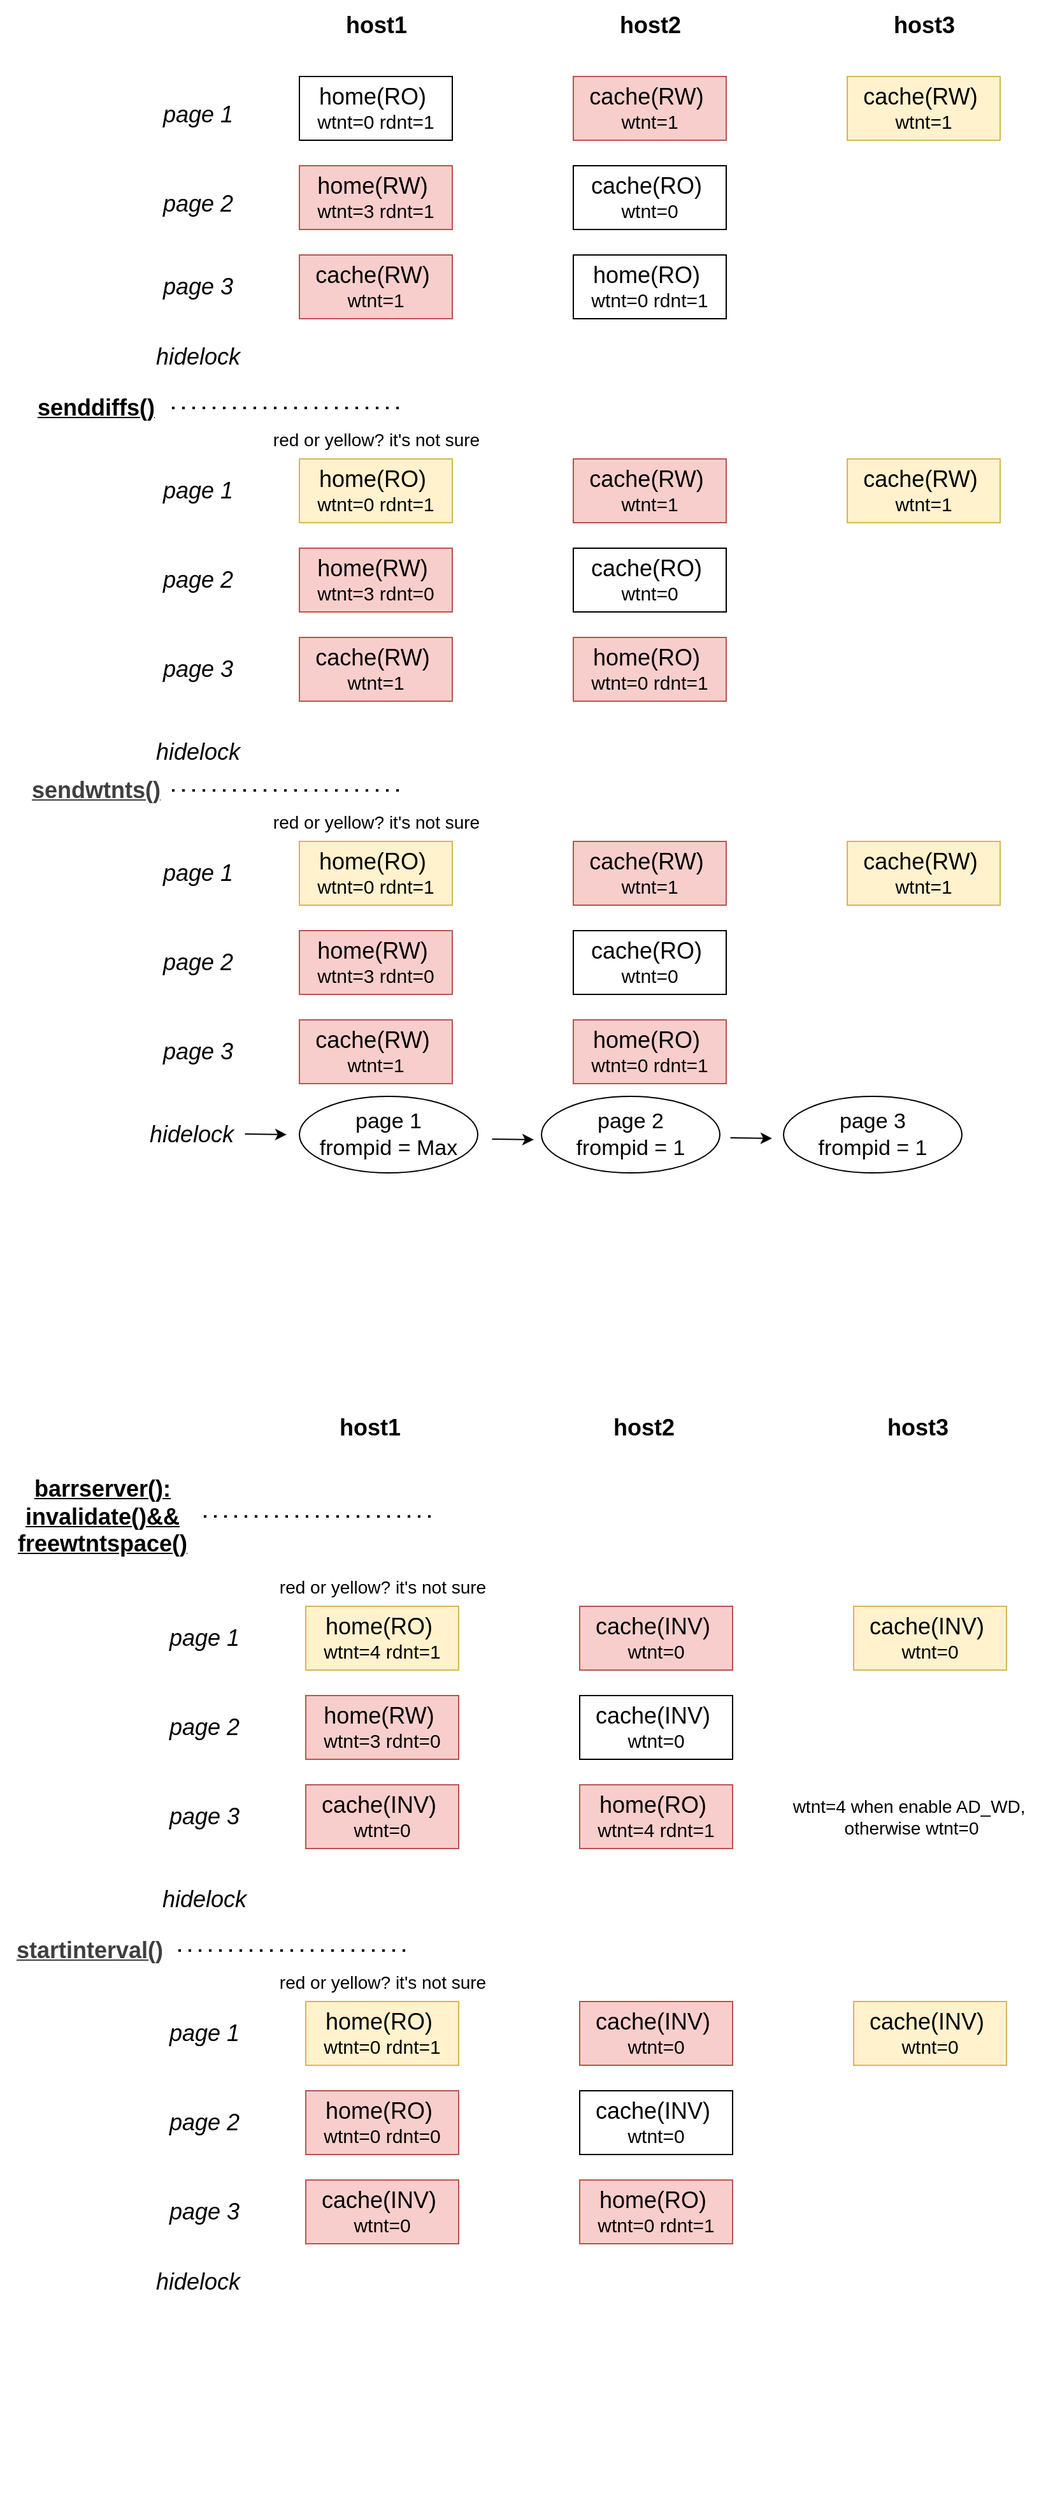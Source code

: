 <mxfile version="26.2.9">
  <diagram id="SXpoONtn-O-yAB3juRxI" name="第 1 页">
    <mxGraphModel dx="1332" dy="3133" grid="1" gridSize="10" guides="1" tooltips="1" connect="1" arrows="1" fold="1" page="1" pageScale="1" pageWidth="850" pageHeight="1100" math="0" shadow="0">
      <root>
        <mxCell id="0" />
        <mxCell id="1" parent="0" />
        <mxCell id="16" value="&lt;font style=&quot;font-size: 18px;&quot;&gt;&lt;b&gt;&lt;u&gt;senddiffs()&lt;/u&gt;&lt;/b&gt;&lt;/font&gt;" style="text;html=1;align=center;verticalAlign=middle;resizable=0;points=[];autosize=1;strokeColor=none;fillColor=none;" parent="1" vertex="1">
          <mxGeometry x="30" y="380" width="120" height="40" as="geometry" />
        </mxCell>
        <mxCell id="33" value="" style="group" parent="1" vertex="1" connectable="0">
          <mxGeometry x="120" y="80" width="680" height="390" as="geometry" />
        </mxCell>
        <mxCell id="15" value="" style="group" parent="33" vertex="1" connectable="0">
          <mxGeometry x="10" width="670" height="320" as="geometry" />
        </mxCell>
        <mxCell id="4" value="&lt;font style=&quot;font-size: 18px;&quot;&gt;&lt;b&gt;host1&lt;/b&gt;&lt;/font&gt;" style="text;html=1;align=center;verticalAlign=middle;resizable=0;points=[];autosize=1;strokeColor=none;fillColor=none;" parent="15" vertex="1">
          <mxGeometry x="145" width="70" height="40" as="geometry" />
        </mxCell>
        <mxCell id="7" value="&lt;font style=&quot;font-size: 18px;&quot;&gt;&lt;b&gt;host2&lt;/b&gt;&lt;/font&gt;&lt;span style=&quot;font-family: monospace; font-size: 0px; text-align: start;&quot;&gt;%3CmxGraphModel%3E%3Croot%3E%3CmxCell%20id%3D%220%22%2F%3E%3CmxCell%20id%3D%221%22%20parent%3D%220%22%2F%3E%3CmxCell%20id%3D%222%22%20value%3D%22%26lt%3Bfont%20style%3D%26quot%3Bfont-size%3A%2018px%3B%26quot%3B%26gt%3B%26lt%3Bb%26gt%3Bhost1%26lt%3B%2Fb%26gt%3B%26lt%3B%2Ffont%26gt%3B%22%20style%3D%22text%3Bhtml%3D1%3Balign%3Dcenter%3BverticalAlign%3Dmiddle%3Bresizable%3D0%3Bpoints%3D%5B%5D%3Bautosize%3D1%3BstrokeColor%3Dnone%3BfillColor%3Dnone%3B%22%20vertex%3D%221%22%20parent%3D%221%22%3E%3CmxGeometry%20x%3D%22175%22%20y%3D%2290%22%20width%3D%2270%22%20height%3D%2240%22%20as%3D%22geometry%22%2F%3E%3C%2FmxCell%3E%3C%2Froot%3E%3C%2FmxGraphModel%3E&lt;/span&gt;" style="text;html=1;align=center;verticalAlign=middle;resizable=0;points=[];autosize=1;strokeColor=none;fillColor=none;" parent="15" vertex="1">
          <mxGeometry x="360" width="70" height="40" as="geometry" />
        </mxCell>
        <mxCell id="8" value="&lt;font style=&quot;font-size: 18px;&quot;&gt;&lt;b&gt;host3&lt;/b&gt;&lt;/font&gt;" style="text;html=1;align=center;verticalAlign=middle;resizable=0;points=[];autosize=1;strokeColor=none;fillColor=none;" parent="15" vertex="1">
          <mxGeometry x="575" width="70" height="40" as="geometry" />
        </mxCell>
        <mxCell id="32" value="" style="group" parent="15" vertex="1" connectable="0">
          <mxGeometry y="60" width="670" height="260" as="geometry" />
        </mxCell>
        <mxCell id="2" value="&lt;font style=&quot;font-size: 18px;&quot;&gt;home(RO)&amp;nbsp;&lt;/font&gt;&lt;div&gt;&lt;font style=&quot;font-size: 15px;&quot;&gt;wtnt=0 rdnt=1&lt;/font&gt;&lt;/div&gt;" style="rounded=0;whiteSpace=wrap;html=1;" parent="32" vertex="1">
          <mxGeometry x="120" width="120" height="50" as="geometry" />
        </mxCell>
        <mxCell id="3" value="&lt;font style=&quot;font-size: 18px;&quot;&gt;&lt;i&gt;page 1&lt;/i&gt;&lt;/font&gt;" style="text;html=1;align=center;verticalAlign=middle;resizable=0;points=[];autosize=1;strokeColor=none;fillColor=none;" parent="32" vertex="1">
          <mxGeometry y="10" width="80" height="40" as="geometry" />
        </mxCell>
        <mxCell id="5" value="&lt;font style=&quot;font-size: 18px;&quot;&gt;cache(RW)&amp;nbsp;&lt;/font&gt;&lt;div&gt;&lt;font style=&quot;font-size: 15px;&quot;&gt;wtnt=1&lt;/font&gt;&lt;/div&gt;" style="rounded=0;whiteSpace=wrap;html=1;fillColor=#f8cecc;strokeColor=#b85450;" parent="32" vertex="1">
          <mxGeometry x="335" width="120" height="50" as="geometry" />
        </mxCell>
        <mxCell id="6" value="&lt;font style=&quot;font-size: 18px;&quot;&gt;cache(RW)&amp;nbsp;&lt;/font&gt;&lt;div&gt;&lt;font style=&quot;font-size: 15px;&quot;&gt;wtnt=1&lt;/font&gt;&lt;/div&gt;" style="rounded=0;whiteSpace=wrap;html=1;fillColor=#fff2cc;strokeColor=#d6b656;" parent="32" vertex="1">
          <mxGeometry x="550" width="120" height="50" as="geometry" />
        </mxCell>
        <mxCell id="9" value="&lt;font style=&quot;font-size: 18px;&quot;&gt;home(RW)&amp;nbsp;&lt;/font&gt;&lt;div&gt;&lt;font style=&quot;font-size: 15px;&quot;&gt;wtnt=3 rdnt=1&lt;/font&gt;&lt;/div&gt;" style="rounded=0;whiteSpace=wrap;html=1;fillColor=#f8cecc;strokeColor=#b85450;" parent="32" vertex="1">
          <mxGeometry x="120" y="70" width="120" height="50" as="geometry" />
        </mxCell>
        <mxCell id="10" value="&lt;font style=&quot;font-size: 18px;&quot;&gt;&lt;i&gt;page 2&lt;/i&gt;&lt;/font&gt;" style="text;html=1;align=center;verticalAlign=middle;resizable=0;points=[];autosize=1;strokeColor=none;fillColor=none;" parent="32" vertex="1">
          <mxGeometry y="80" width="80" height="40" as="geometry" />
        </mxCell>
        <mxCell id="11" value="&lt;font style=&quot;font-size: 18px;&quot;&gt;cache(RO)&amp;nbsp;&lt;/font&gt;&lt;div&gt;&lt;font style=&quot;font-size: 15px;&quot;&gt;wtnt=0&lt;/font&gt;&lt;/div&gt;" style="rounded=0;whiteSpace=wrap;html=1;" parent="32" vertex="1">
          <mxGeometry x="335" y="70" width="120" height="50" as="geometry" />
        </mxCell>
        <mxCell id="12" value="&lt;font style=&quot;font-size: 18px;&quot;&gt;home(RO)&amp;nbsp;&lt;/font&gt;&lt;div&gt;&lt;font style=&quot;font-size: 15px;&quot;&gt;wtnt=0 rdnt=1&lt;/font&gt;&lt;/div&gt;" style="rounded=0;whiteSpace=wrap;html=1;" parent="32" vertex="1">
          <mxGeometry x="335" y="140" width="120" height="50" as="geometry" />
        </mxCell>
        <mxCell id="13" value="&lt;font style=&quot;font-size: 18px;&quot;&gt;&lt;i&gt;page 3&lt;/i&gt;&lt;/font&gt;" style="text;html=1;align=center;verticalAlign=middle;resizable=0;points=[];autosize=1;strokeColor=none;fillColor=none;" parent="32" vertex="1">
          <mxGeometry y="145" width="80" height="40" as="geometry" />
        </mxCell>
        <mxCell id="14" value="&lt;font style=&quot;font-size: 18px;&quot;&gt;cache(RW)&amp;nbsp;&lt;/font&gt;&lt;div&gt;&lt;font style=&quot;font-size: 15px;&quot;&gt;wtnt=1&lt;/font&gt;&lt;/div&gt;" style="rounded=0;whiteSpace=wrap;html=1;fillColor=#f8cecc;strokeColor=#b85450;" parent="32" vertex="1">
          <mxGeometry x="120" y="140" width="120" height="50" as="geometry" />
        </mxCell>
        <mxCell id="31" value="&lt;font style=&quot;font-size: 18px;&quot;&gt;&lt;i&gt;hidelock&lt;/i&gt;&lt;/font&gt;" style="text;html=1;align=center;verticalAlign=middle;resizable=0;points=[];autosize=1;strokeColor=none;fillColor=none;" parent="32" vertex="1">
          <mxGeometry x="-5" y="200" width="90" height="40" as="geometry" />
        </mxCell>
        <mxCell id="pj5GS2XVRTdCzJJkZEOm-188" value="" style="endArrow=none;dashed=1;html=1;dashPattern=1 3;strokeWidth=2;rounded=0;" parent="33" edge="1">
          <mxGeometry width="50" height="50" relative="1" as="geometry">
            <mxPoint x="30" y="320" as="sourcePoint" />
            <mxPoint x="210" y="320" as="targetPoint" />
          </mxGeometry>
        </mxCell>
        <mxCell id="34" value="" style="group;" parent="1" vertex="1" connectable="0">
          <mxGeometry x="120" y="380" width="680" height="390" as="geometry" />
        </mxCell>
        <mxCell id="35" value="" style="group" parent="34" vertex="1" connectable="0">
          <mxGeometry x="10" width="670" height="320" as="geometry" />
        </mxCell>
        <mxCell id="39" value="" style="group" parent="35" vertex="1" connectable="0">
          <mxGeometry y="60" width="670" height="260" as="geometry" />
        </mxCell>
        <mxCell id="40" value="&lt;font style=&quot;font-size: 18px;&quot;&gt;home(RO)&amp;nbsp;&lt;/font&gt;&lt;div&gt;&lt;font style=&quot;font-size: 15px;&quot;&gt;wtnt=0 rdnt=1&lt;/font&gt;&lt;/div&gt;" style="rounded=0;whiteSpace=wrap;html=1;fillColor=#fff2cc;strokeColor=#d6b656;" parent="39" vertex="1">
          <mxGeometry x="120" width="120" height="50" as="geometry" />
        </mxCell>
        <mxCell id="41" value="&lt;font style=&quot;font-size: 18px;&quot;&gt;&lt;i&gt;page 1&lt;/i&gt;&lt;/font&gt;" style="text;html=1;align=center;verticalAlign=middle;resizable=0;points=[];autosize=1;strokeColor=none;fillColor=none;" parent="39" vertex="1">
          <mxGeometry y="5" width="80" height="40" as="geometry" />
        </mxCell>
        <mxCell id="42" value="&lt;font style=&quot;font-size: 18px;&quot;&gt;cache(RW)&amp;nbsp;&lt;/font&gt;&lt;div&gt;&lt;font style=&quot;font-size: 15px;&quot;&gt;wtnt=1&lt;/font&gt;&lt;/div&gt;" style="rounded=0;whiteSpace=wrap;html=1;fillColor=#f8cecc;strokeColor=#b85450;" parent="39" vertex="1">
          <mxGeometry x="335" width="120" height="50" as="geometry" />
        </mxCell>
        <mxCell id="43" value="&lt;font style=&quot;font-size: 18px;&quot;&gt;cache(RW)&amp;nbsp;&lt;/font&gt;&lt;div&gt;&lt;font style=&quot;font-size: 15px;&quot;&gt;wtnt=1&lt;/font&gt;&lt;/div&gt;" style="rounded=0;whiteSpace=wrap;html=1;fillColor=#fff2cc;strokeColor=#d6b656;" parent="39" vertex="1">
          <mxGeometry x="550" width="120" height="50" as="geometry" />
        </mxCell>
        <mxCell id="44" value="&lt;font style=&quot;font-size: 18px;&quot;&gt;home(RW)&amp;nbsp;&lt;/font&gt;&lt;div&gt;&lt;font style=&quot;font-size: 15px;&quot;&gt;wtnt=3 rdnt=0&lt;/font&gt;&lt;/div&gt;" style="rounded=0;whiteSpace=wrap;html=1;fillColor=#f8cecc;strokeColor=#b85450;" parent="39" vertex="1">
          <mxGeometry x="120" y="70" width="120" height="50" as="geometry" />
        </mxCell>
        <mxCell id="45" value="&lt;font style=&quot;font-size: 18px;&quot;&gt;&lt;i&gt;page 2&lt;/i&gt;&lt;/font&gt;" style="text;html=1;align=center;verticalAlign=middle;resizable=0;points=[];autosize=1;strokeColor=none;fillColor=none;" parent="39" vertex="1">
          <mxGeometry y="75" width="80" height="40" as="geometry" />
        </mxCell>
        <mxCell id="46" value="&lt;font style=&quot;font-size: 18px;&quot;&gt;cache(RO)&amp;nbsp;&lt;/font&gt;&lt;div&gt;&lt;font style=&quot;font-size: 15px;&quot;&gt;wtnt=0&lt;/font&gt;&lt;/div&gt;" style="rounded=0;whiteSpace=wrap;html=1;" parent="39" vertex="1">
          <mxGeometry x="335" y="70" width="120" height="50" as="geometry" />
        </mxCell>
        <mxCell id="47" value="&lt;font style=&quot;font-size: 18px;&quot;&gt;home(RO)&amp;nbsp;&lt;/font&gt;&lt;div&gt;&lt;font style=&quot;font-size: 15px;&quot;&gt;wtnt=0 rdnt=1&lt;/font&gt;&lt;/div&gt;" style="rounded=0;whiteSpace=wrap;html=1;fillColor=#f8cecc;strokeColor=#b85450;" parent="39" vertex="1">
          <mxGeometry x="335" y="140" width="120" height="50" as="geometry" />
        </mxCell>
        <mxCell id="48" value="&lt;font style=&quot;font-size: 18px;&quot;&gt;&lt;i&gt;page 3&lt;/i&gt;&lt;/font&gt;" style="text;html=1;align=center;verticalAlign=middle;resizable=0;points=[];autosize=1;strokeColor=none;fillColor=none;" parent="39" vertex="1">
          <mxGeometry y="145" width="80" height="40" as="geometry" />
        </mxCell>
        <mxCell id="49" value="&lt;font style=&quot;font-size: 18px;&quot;&gt;cache(RW)&amp;nbsp;&lt;/font&gt;&lt;div&gt;&lt;font style=&quot;font-size: 15px;&quot;&gt;wtnt=1&lt;/font&gt;&lt;/div&gt;" style="rounded=0;whiteSpace=wrap;html=1;fillColor=#f8cecc;strokeColor=#b85450;" parent="39" vertex="1">
          <mxGeometry x="120" y="140" width="120" height="50" as="geometry" />
        </mxCell>
        <mxCell id="50" value="&lt;font style=&quot;font-size: 18px;&quot;&gt;&lt;i&gt;hidelock&lt;/i&gt;&lt;/font&gt;" style="text;html=1;align=center;verticalAlign=middle;resizable=0;points=[];autosize=1;strokeColor=none;fillColor=none;" parent="39" vertex="1">
          <mxGeometry x="-5" y="210" width="90" height="40" as="geometry" />
        </mxCell>
        <mxCell id="51" value="&lt;font style=&quot;font-size: 14px;&quot;&gt;red or yellow? it&#39;s not sure&lt;/font&gt;" style="text;html=1;align=center;verticalAlign=middle;resizable=0;points=[];autosize=1;strokeColor=none;fillColor=none;" parent="35" vertex="1">
          <mxGeometry x="85" y="30" width="190" height="30" as="geometry" />
        </mxCell>
        <mxCell id="52" value="&lt;b style=&quot;color: rgb(63, 63, 63); scrollbar-color: light-dark(#e2e2e2, #4b4b4b)&lt;br/&gt;&#x9;&#x9;&#x9;&#x9;&#x9;light-dark(#fbfbfb, var(--dark-panel-color)); font-size: 18px;&quot;&gt;&lt;u style=&quot;scrollbar-color: light-dark(#e2e2e2, #4b4b4b)&lt;br/&gt;&#x9;&#x9;&#x9;&#x9;&#x9;light-dark(#fbfbfb, var(--dark-panel-color));&quot;&gt;sendwtnts()&lt;/u&gt;&lt;/b&gt;" style="text;html=1;align=center;verticalAlign=middle;resizable=0;points=[];autosize=1;strokeColor=none;fillColor=none;" parent="1" vertex="1">
          <mxGeometry x="30" y="680" width="120" height="40" as="geometry" />
        </mxCell>
        <mxCell id="111" value="" style="group" parent="1" vertex="1" connectable="0">
          <mxGeometry x="120" y="880" width="715" height="1160" as="geometry" />
        </mxCell>
        <mxCell id="53" value="" style="group;" parent="111" vertex="1" connectable="0">
          <mxGeometry width="715" height="1160" as="geometry" />
        </mxCell>
        <mxCell id="54" value="" style="group" parent="53" vertex="1" connectable="0">
          <mxGeometry x="10" y="-200" width="670" height="320" as="geometry" />
        </mxCell>
        <mxCell id="58" value="" style="group" parent="54" vertex="1" connectable="0">
          <mxGeometry y="60" width="670" height="260" as="geometry" />
        </mxCell>
        <mxCell id="59" value="&lt;font style=&quot;font-size: 18px;&quot;&gt;home(RO)&amp;nbsp;&lt;/font&gt;&lt;div&gt;&lt;font style=&quot;font-size: 15px;&quot;&gt;wtnt=0 rdnt=1&lt;/font&gt;&lt;/div&gt;" style="rounded=0;whiteSpace=wrap;html=1;fillColor=#fff2cc;strokeColor=#d6b656;" parent="58" vertex="1">
          <mxGeometry x="120" width="120" height="50" as="geometry" />
        </mxCell>
        <mxCell id="60" value="&lt;font style=&quot;font-size: 18px;&quot;&gt;&lt;i&gt;page 1&lt;/i&gt;&lt;/font&gt;" style="text;html=1;align=center;verticalAlign=middle;resizable=0;points=[];autosize=1;strokeColor=none;fillColor=none;" parent="58" vertex="1">
          <mxGeometry y="5" width="80" height="40" as="geometry" />
        </mxCell>
        <mxCell id="61" value="&lt;font style=&quot;font-size: 18px;&quot;&gt;cache(RW)&amp;nbsp;&lt;/font&gt;&lt;div&gt;&lt;font style=&quot;font-size: 15px;&quot;&gt;wtnt=1&lt;/font&gt;&lt;/div&gt;" style="rounded=0;whiteSpace=wrap;html=1;fillColor=#f8cecc;strokeColor=#b85450;" parent="58" vertex="1">
          <mxGeometry x="335" width="120" height="50" as="geometry" />
        </mxCell>
        <mxCell id="62" value="&lt;font style=&quot;font-size: 18px;&quot;&gt;cache(RW)&amp;nbsp;&lt;/font&gt;&lt;div&gt;&lt;font style=&quot;font-size: 15px;&quot;&gt;wtnt=1&lt;/font&gt;&lt;/div&gt;" style="rounded=0;whiteSpace=wrap;html=1;fillColor=#fff2cc;strokeColor=#d6b656;" parent="58" vertex="1">
          <mxGeometry x="550" width="120" height="50" as="geometry" />
        </mxCell>
        <mxCell id="63" value="&lt;font style=&quot;font-size: 18px;&quot;&gt;home(RW)&amp;nbsp;&lt;/font&gt;&lt;div&gt;&lt;font style=&quot;font-size: 15px;&quot;&gt;wtnt=3 rdnt=0&lt;/font&gt;&lt;/div&gt;" style="rounded=0;whiteSpace=wrap;html=1;fillColor=#f8cecc;strokeColor=#b85450;" parent="58" vertex="1">
          <mxGeometry x="120" y="70" width="120" height="50" as="geometry" />
        </mxCell>
        <mxCell id="64" value="&lt;font style=&quot;font-size: 18px;&quot;&gt;&lt;i&gt;page 2&lt;/i&gt;&lt;/font&gt;" style="text;html=1;align=center;verticalAlign=middle;resizable=0;points=[];autosize=1;strokeColor=none;fillColor=none;" parent="58" vertex="1">
          <mxGeometry y="75" width="80" height="40" as="geometry" />
        </mxCell>
        <mxCell id="65" value="&lt;font style=&quot;font-size: 18px;&quot;&gt;cache(RO)&amp;nbsp;&lt;/font&gt;&lt;div&gt;&lt;font style=&quot;font-size: 15px;&quot;&gt;wtnt=0&lt;/font&gt;&lt;/div&gt;" style="rounded=0;whiteSpace=wrap;html=1;" parent="58" vertex="1">
          <mxGeometry x="335" y="70" width="120" height="50" as="geometry" />
        </mxCell>
        <mxCell id="66" value="&lt;font style=&quot;font-size: 18px;&quot;&gt;home(RO)&amp;nbsp;&lt;/font&gt;&lt;div&gt;&lt;font style=&quot;font-size: 15px;&quot;&gt;wtnt=0 rdnt=1&lt;/font&gt;&lt;/div&gt;" style="rounded=0;whiteSpace=wrap;html=1;fillColor=#f8cecc;strokeColor=#b85450;" parent="58" vertex="1">
          <mxGeometry x="335" y="140" width="120" height="50" as="geometry" />
        </mxCell>
        <mxCell id="67" value="&lt;font style=&quot;font-size: 18px;&quot;&gt;&lt;i&gt;page 3&lt;/i&gt;&lt;/font&gt;" style="text;html=1;align=center;verticalAlign=middle;resizable=0;points=[];autosize=1;strokeColor=none;fillColor=none;" parent="58" vertex="1">
          <mxGeometry y="145" width="80" height="40" as="geometry" />
        </mxCell>
        <mxCell id="68" value="&lt;font style=&quot;font-size: 18px;&quot;&gt;cache(RW)&amp;nbsp;&lt;/font&gt;&lt;div&gt;&lt;font style=&quot;font-size: 15px;&quot;&gt;wtnt=1&lt;/font&gt;&lt;/div&gt;" style="rounded=0;whiteSpace=wrap;html=1;fillColor=#f8cecc;strokeColor=#b85450;" parent="58" vertex="1">
          <mxGeometry x="120" y="140" width="120" height="50" as="geometry" />
        </mxCell>
        <mxCell id="70" value="&lt;font style=&quot;font-size: 18px;&quot;&gt;&lt;i&gt;hidelock&lt;/i&gt;&lt;/font&gt;" style="text;html=1;align=center;verticalAlign=middle;resizable=0;points=[];autosize=1;strokeColor=none;fillColor=none;" parent="58" vertex="1">
          <mxGeometry x="-10" y="210" width="90" height="40" as="geometry" />
        </mxCell>
        <mxCell id="71" value="" style="endArrow=classic;html=1;exitX=0.97;exitY=0.6;exitDx=0;exitDy=0;exitPerimeter=0;" parent="58" edge="1">
          <mxGeometry width="50" height="50" relative="1" as="geometry">
            <mxPoint x="77.3" y="229.5" as="sourcePoint" />
            <mxPoint x="110" y="230" as="targetPoint" />
          </mxGeometry>
        </mxCell>
        <mxCell id="78" value="&lt;font style=&quot;font-size: 17px;&quot;&gt;page 1&lt;/font&gt;&lt;div&gt;&lt;font style=&quot;font-size: 17px;&quot;&gt;frompid = Max&lt;/font&gt;&lt;/div&gt;" style="ellipse;whiteSpace=wrap;html=1;" parent="58" vertex="1">
          <mxGeometry x="120" y="200" width="140" height="60" as="geometry" />
        </mxCell>
        <mxCell id="79" value="&lt;font style=&quot;font-size: 17px;&quot;&gt;page 2&lt;/font&gt;&lt;div&gt;&lt;font style=&quot;font-size: 17px;&quot;&gt;frompid = 1&lt;/font&gt;&lt;/div&gt;" style="ellipse;whiteSpace=wrap;html=1;" parent="58" vertex="1">
          <mxGeometry x="310" y="200" width="140" height="60" as="geometry" />
        </mxCell>
        <mxCell id="80" value="&lt;font style=&quot;font-size: 17px;&quot;&gt;page 3&lt;/font&gt;&lt;div&gt;&lt;font style=&quot;font-size: 17px;&quot;&gt;frompid = 1&lt;/font&gt;&lt;/div&gt;" style="ellipse;whiteSpace=wrap;html=1;" parent="58" vertex="1">
          <mxGeometry x="500" y="200" width="140" height="60" as="geometry" />
        </mxCell>
        <mxCell id="87" value="" style="endArrow=classic;html=1;exitX=0.97;exitY=0.6;exitDx=0;exitDy=0;exitPerimeter=0;" parent="58" edge="1">
          <mxGeometry width="50" height="50" relative="1" as="geometry">
            <mxPoint x="271.3" y="233.5" as="sourcePoint" />
            <mxPoint x="304" y="234" as="targetPoint" />
          </mxGeometry>
        </mxCell>
        <mxCell id="88" value="" style="endArrow=classic;html=1;exitX=0.97;exitY=0.6;exitDx=0;exitDy=0;exitPerimeter=0;" parent="58" edge="1">
          <mxGeometry width="50" height="50" relative="1" as="geometry">
            <mxPoint x="458.3" y="232.5" as="sourcePoint" />
            <mxPoint x="491" y="233" as="targetPoint" />
          </mxGeometry>
        </mxCell>
        <mxCell id="69" value="&lt;font style=&quot;font-size: 14px;&quot;&gt;red or yellow? it&#39;s not sure&lt;/font&gt;" style="text;html=1;align=center;verticalAlign=middle;resizable=0;points=[];autosize=1;strokeColor=none;fillColor=none;" parent="54" vertex="1">
          <mxGeometry x="85" y="30" width="190" height="30" as="geometry" />
        </mxCell>
        <mxCell id="pj5GS2XVRTdCzJJkZEOm-189" value="" style="endArrow=none;dashed=1;html=1;dashPattern=1 3;strokeWidth=2;rounded=0;" parent="54" edge="1">
          <mxGeometry width="50" height="50" relative="1" as="geometry">
            <mxPoint x="20" y="20" as="sourcePoint" />
            <mxPoint x="200" y="20" as="targetPoint" />
          </mxGeometry>
        </mxCell>
        <mxCell id="2QzwNc_JTrIj-de4y7Yq-188" value="&lt;font style=&quot;font-size: 18px;&quot;&gt;&lt;b&gt;host1&lt;/b&gt;&lt;/font&gt;" style="text;html=1;align=center;verticalAlign=middle;resizable=0;points=[];autosize=1;strokeColor=none;fillColor=none;" parent="53" vertex="1">
          <mxGeometry x="150" y="300" width="70" height="40" as="geometry" />
        </mxCell>
        <mxCell id="2QzwNc_JTrIj-de4y7Yq-189" value="&lt;font style=&quot;font-size: 18px;&quot;&gt;&lt;b&gt;host2&lt;/b&gt;&lt;/font&gt;&lt;span style=&quot;font-family: monospace; font-size: 0px; text-align: start;&quot;&gt;%3CmxGraphModel%3E%3Croot%3E%3CmxCell%20id%3D%220%22%2F%3E%3CmxCell%20id%3D%221%22%20parent%3D%220%22%2F%3E%3CmxCell%20id%3D%222%22%20value%3D%22%26lt%3Bfont%20style%3D%26quot%3Bfont-size%3A%2018px%3B%26quot%3B%26gt%3B%26lt%3Bb%26gt%3Bhost1%26lt%3B%2Fb%26gt%3B%26lt%3B%2Ffont%26gt%3B%22%20style%3D%22text%3Bhtml%3D1%3Balign%3Dcenter%3BverticalAlign%3Dmiddle%3Bresizable%3D0%3Bpoints%3D%5B%5D%3Bautosize%3D1%3BstrokeColor%3Dnone%3BfillColor%3Dnone%3B%22%20vertex%3D%221%22%20parent%3D%221%22%3E%3CmxGeometry%20x%3D%22175%22%20y%3D%2290%22%20width%3D%2270%22%20height%3D%2240%22%20as%3D%22geometry%22%2F%3E%3C%2FmxCell%3E%3C%2Froot%3E%3C%2FmxGraphModel%3E&lt;/span&gt;" style="text;html=1;align=center;verticalAlign=middle;resizable=0;points=[];autosize=1;strokeColor=none;fillColor=none;" parent="53" vertex="1">
          <mxGeometry x="365" y="300" width="70" height="40" as="geometry" />
        </mxCell>
        <mxCell id="2QzwNc_JTrIj-de4y7Yq-190" value="&lt;font style=&quot;font-size: 18px;&quot;&gt;&lt;b&gt;host3&lt;/b&gt;&lt;/font&gt;" style="text;html=1;align=center;verticalAlign=middle;resizable=0;points=[];autosize=1;strokeColor=none;fillColor=none;" parent="53" vertex="1">
          <mxGeometry x="580" y="300" width="70" height="40" as="geometry" />
        </mxCell>
        <mxCell id="137" value="" style="group" parent="53" vertex="1" connectable="0">
          <mxGeometry x="5" y="340" width="710" height="820" as="geometry" />
        </mxCell>
        <mxCell id="138" value="" style="group;" parent="137" vertex="1" connectable="0">
          <mxGeometry width="710" height="820" as="geometry" />
        </mxCell>
        <mxCell id="139" value="" style="group" parent="138" vertex="1" connectable="0">
          <mxGeometry x="10" y="60" width="700" height="320" as="geometry" />
        </mxCell>
        <mxCell id="143" value="" style="group" parent="139" vertex="1" connectable="0">
          <mxGeometry y="60" width="700" height="260" as="geometry" />
        </mxCell>
        <mxCell id="144" value="&lt;font style=&quot;font-size: 18px;&quot;&gt;home(RO)&amp;nbsp;&lt;/font&gt;&lt;div&gt;&lt;font style=&quot;font-size: 15px;&quot;&gt;wtnt=4 rdnt=1&lt;/font&gt;&lt;/div&gt;" style="rounded=0;whiteSpace=wrap;html=1;fillColor=#fff2cc;strokeColor=#d6b656;" parent="143" vertex="1">
          <mxGeometry x="120" width="120" height="50" as="geometry" />
        </mxCell>
        <mxCell id="145" value="&lt;font style=&quot;font-size: 18px;&quot;&gt;&lt;i&gt;page 1&lt;/i&gt;&lt;/font&gt;" style="text;html=1;align=center;verticalAlign=middle;resizable=0;points=[];autosize=1;strokeColor=none;fillColor=none;" parent="143" vertex="1">
          <mxGeometry y="5" width="80" height="40" as="geometry" />
        </mxCell>
        <mxCell id="146" value="&lt;font style=&quot;font-size: 18px;&quot;&gt;cache(INV)&amp;nbsp;&lt;/font&gt;&lt;div&gt;&lt;font style=&quot;font-size: 15px;&quot;&gt;wtnt=0&lt;/font&gt;&lt;/div&gt;" style="rounded=0;whiteSpace=wrap;html=1;fillColor=#f8cecc;strokeColor=#b85450;" parent="143" vertex="1">
          <mxGeometry x="335" width="120" height="50" as="geometry" />
        </mxCell>
        <mxCell id="147" value="&lt;font style=&quot;font-size: 18px;&quot;&gt;cache(INV)&amp;nbsp;&lt;/font&gt;&lt;div&gt;&lt;font style=&quot;font-size: 15px;&quot;&gt;wtnt=0&lt;/font&gt;&lt;/div&gt;" style="rounded=0;whiteSpace=wrap;html=1;fillColor=#fff2cc;strokeColor=#d6b656;" parent="143" vertex="1">
          <mxGeometry x="550" width="120" height="50" as="geometry" />
        </mxCell>
        <mxCell id="148" value="&lt;font style=&quot;font-size: 18px;&quot;&gt;home(RW)&amp;nbsp;&lt;/font&gt;&lt;div&gt;&lt;font style=&quot;font-size: 15px;&quot;&gt;wtnt=3 rdnt=0&lt;/font&gt;&lt;/div&gt;" style="rounded=0;whiteSpace=wrap;html=1;fillColor=#f8cecc;strokeColor=#b85450;" parent="143" vertex="1">
          <mxGeometry x="120" y="70" width="120" height="50" as="geometry" />
        </mxCell>
        <mxCell id="149" value="&lt;font style=&quot;font-size: 18px;&quot;&gt;&lt;i&gt;page 2&lt;/i&gt;&lt;/font&gt;" style="text;html=1;align=center;verticalAlign=middle;resizable=0;points=[];autosize=1;strokeColor=none;fillColor=none;" parent="143" vertex="1">
          <mxGeometry y="75" width="80" height="40" as="geometry" />
        </mxCell>
        <mxCell id="150" value="&lt;font style=&quot;font-size: 18px;&quot;&gt;cache(INV)&amp;nbsp;&lt;/font&gt;&lt;div&gt;&lt;font style=&quot;font-size: 15px;&quot;&gt;wtnt=0&lt;/font&gt;&lt;/div&gt;" style="rounded=0;whiteSpace=wrap;html=1;" parent="143" vertex="1">
          <mxGeometry x="335" y="70" width="120" height="50" as="geometry" />
        </mxCell>
        <mxCell id="151" value="&lt;font style=&quot;font-size: 18px;&quot;&gt;home(RO)&amp;nbsp;&lt;/font&gt;&lt;div&gt;&lt;font style=&quot;font-size: 15px;&quot;&gt;wtnt=4 rdnt=1&lt;/font&gt;&lt;/div&gt;" style="rounded=0;whiteSpace=wrap;html=1;fillColor=#f8cecc;strokeColor=#b85450;" parent="143" vertex="1">
          <mxGeometry x="335" y="140" width="120" height="50" as="geometry" />
        </mxCell>
        <mxCell id="152" value="&lt;font style=&quot;font-size: 18px;&quot;&gt;&lt;i&gt;page 3&lt;/i&gt;&lt;/font&gt;" style="text;html=1;align=center;verticalAlign=middle;resizable=0;points=[];autosize=1;strokeColor=none;fillColor=none;" parent="143" vertex="1">
          <mxGeometry y="145" width="80" height="40" as="geometry" />
        </mxCell>
        <mxCell id="153" value="&lt;font style=&quot;font-size: 18px;&quot;&gt;cache(INV)&amp;nbsp;&lt;/font&gt;&lt;div&gt;&lt;font style=&quot;font-size: 15px;&quot;&gt;wtnt=0&lt;/font&gt;&lt;/div&gt;" style="rounded=0;whiteSpace=wrap;html=1;fillColor=#f8cecc;strokeColor=#b85450;" parent="143" vertex="1">
          <mxGeometry x="120" y="140" width="120" height="50" as="geometry" />
        </mxCell>
        <mxCell id="165" value="&lt;font style=&quot;font-size: 14px;&quot;&gt;wtnt=4 when enable AD_WD,&amp;nbsp;&lt;/font&gt;&lt;div&gt;&lt;font style=&quot;font-size: 14px;&quot;&gt;otherwise wtnt=0&lt;/font&gt;&lt;/div&gt;" style="text;html=1;align=center;verticalAlign=middle;resizable=0;points=[];autosize=1;strokeColor=none;fillColor=none;" parent="143" vertex="1">
          <mxGeometry x="490" y="140" width="210" height="50" as="geometry" />
        </mxCell>
        <mxCell id="155" value="&lt;font style=&quot;font-size: 18px;&quot;&gt;&lt;i&gt;hidelock&lt;/i&gt;&lt;/font&gt;" style="text;html=1;align=center;verticalAlign=middle;resizable=0;points=[];autosize=1;strokeColor=none;fillColor=none;" parent="143" vertex="1">
          <mxGeometry x="-5" y="210" width="90" height="40" as="geometry" />
        </mxCell>
        <mxCell id="154" value="&lt;font style=&quot;font-size: 14px;&quot;&gt;red or yellow? it&#39;s not sure&lt;/font&gt;" style="text;html=1;align=center;verticalAlign=middle;resizable=0;points=[];autosize=1;strokeColor=none;fillColor=none;" parent="139" vertex="1">
          <mxGeometry x="85" y="30" width="190" height="30" as="geometry" />
        </mxCell>
        <mxCell id="168" value="" style="group;" parent="138" vertex="1" connectable="0">
          <mxGeometry y="370" width="710" height="410" as="geometry" />
        </mxCell>
        <mxCell id="169" value="" style="group" parent="168" vertex="1" connectable="0">
          <mxGeometry x="10" width="700" height="320" as="geometry" />
        </mxCell>
        <mxCell id="173" value="" style="group" parent="169" vertex="1" connectable="0">
          <mxGeometry y="60" width="700" height="260" as="geometry" />
        </mxCell>
        <mxCell id="174" value="&lt;font style=&quot;font-size: 18px;&quot;&gt;home(RO)&amp;nbsp;&lt;/font&gt;&lt;div&gt;&lt;font style=&quot;font-size: 15px;&quot;&gt;wtnt=0 rdnt=1&lt;/font&gt;&lt;/div&gt;" style="rounded=0;whiteSpace=wrap;html=1;fillColor=#fff2cc;strokeColor=#d6b656;" parent="173" vertex="1">
          <mxGeometry x="120" width="120" height="50" as="geometry" />
        </mxCell>
        <mxCell id="175" value="&lt;font style=&quot;font-size: 18px;&quot;&gt;&lt;i&gt;page 1&lt;/i&gt;&lt;/font&gt;" style="text;html=1;align=center;verticalAlign=middle;resizable=0;points=[];autosize=1;strokeColor=none;fillColor=none;" parent="173" vertex="1">
          <mxGeometry y="5" width="80" height="40" as="geometry" />
        </mxCell>
        <mxCell id="176" value="&lt;font style=&quot;font-size: 18px;&quot;&gt;cache(INV)&amp;nbsp;&lt;/font&gt;&lt;div&gt;&lt;font style=&quot;font-size: 15px;&quot;&gt;wtnt=0&lt;/font&gt;&lt;/div&gt;" style="rounded=0;whiteSpace=wrap;html=1;fillColor=#f8cecc;strokeColor=#b85450;" parent="173" vertex="1">
          <mxGeometry x="335" width="120" height="50" as="geometry" />
        </mxCell>
        <mxCell id="177" value="&lt;font style=&quot;font-size: 18px;&quot;&gt;cache(INV)&amp;nbsp;&lt;/font&gt;&lt;div&gt;&lt;font style=&quot;font-size: 15px;&quot;&gt;wtnt=0&lt;/font&gt;&lt;/div&gt;" style="rounded=0;whiteSpace=wrap;html=1;fillColor=#fff2cc;strokeColor=#d6b656;" parent="173" vertex="1">
          <mxGeometry x="550" width="120" height="50" as="geometry" />
        </mxCell>
        <mxCell id="178" value="&lt;font style=&quot;font-size: 18px;&quot;&gt;home(RO)&amp;nbsp;&lt;/font&gt;&lt;div&gt;&lt;font style=&quot;font-size: 15px;&quot;&gt;wtnt=0 rdnt=0&lt;/font&gt;&lt;/div&gt;" style="rounded=0;whiteSpace=wrap;html=1;fillColor=#f8cecc;strokeColor=#b85450;" parent="173" vertex="1">
          <mxGeometry x="120" y="70" width="120" height="50" as="geometry" />
        </mxCell>
        <mxCell id="179" value="&lt;font style=&quot;font-size: 18px;&quot;&gt;&lt;i&gt;page 2&lt;/i&gt;&lt;/font&gt;" style="text;html=1;align=center;verticalAlign=middle;resizable=0;points=[];autosize=1;strokeColor=none;fillColor=none;" parent="173" vertex="1">
          <mxGeometry y="75" width="80" height="40" as="geometry" />
        </mxCell>
        <mxCell id="180" value="&lt;font style=&quot;font-size: 18px;&quot;&gt;cache(INV)&amp;nbsp;&lt;/font&gt;&lt;div&gt;&lt;font style=&quot;font-size: 15px;&quot;&gt;wtnt=0&lt;/font&gt;&lt;/div&gt;" style="rounded=0;whiteSpace=wrap;html=1;" parent="173" vertex="1">
          <mxGeometry x="335" y="70" width="120" height="50" as="geometry" />
        </mxCell>
        <mxCell id="181" value="&lt;font style=&quot;font-size: 18px;&quot;&gt;home(RO)&amp;nbsp;&lt;/font&gt;&lt;div&gt;&lt;font style=&quot;font-size: 15px;&quot;&gt;wtnt=0 rdnt=1&lt;/font&gt;&lt;/div&gt;" style="rounded=0;whiteSpace=wrap;html=1;fillColor=#f8cecc;strokeColor=#b85450;" parent="173" vertex="1">
          <mxGeometry x="335" y="140" width="120" height="50" as="geometry" />
        </mxCell>
        <mxCell id="182" value="&lt;font style=&quot;font-size: 18px;&quot;&gt;&lt;i&gt;page 3&lt;/i&gt;&lt;/font&gt;" style="text;html=1;align=center;verticalAlign=middle;resizable=0;points=[];autosize=1;strokeColor=none;fillColor=none;" parent="173" vertex="1">
          <mxGeometry y="145" width="80" height="40" as="geometry" />
        </mxCell>
        <mxCell id="183" value="&lt;font style=&quot;font-size: 18px;&quot;&gt;cache(INV)&amp;nbsp;&lt;/font&gt;&lt;div&gt;&lt;font style=&quot;font-size: 15px;&quot;&gt;wtnt=0&lt;/font&gt;&lt;/div&gt;" style="rounded=0;whiteSpace=wrap;html=1;fillColor=#f8cecc;strokeColor=#b85450;" parent="173" vertex="1">
          <mxGeometry x="120" y="140" width="120" height="50" as="geometry" />
        </mxCell>
        <mxCell id="186" value="&lt;font style=&quot;font-size: 18px;&quot;&gt;&lt;i&gt;hidelock&lt;/i&gt;&lt;/font&gt;" style="text;html=1;align=center;verticalAlign=middle;resizable=0;points=[];autosize=1;strokeColor=none;fillColor=none;" parent="173" vertex="1">
          <mxGeometry x="-10" y="200" width="90" height="40" as="geometry" />
        </mxCell>
        <mxCell id="185" value="&lt;font style=&quot;font-size: 14px;&quot;&gt;red or yellow? it&#39;s not sure&lt;/font&gt;" style="text;html=1;align=center;verticalAlign=middle;resizable=0;points=[];autosize=1;strokeColor=none;fillColor=none;" parent="169" vertex="1">
          <mxGeometry x="85" y="30" width="190" height="30" as="geometry" />
        </mxCell>
        <mxCell id="pj5GS2XVRTdCzJJkZEOm-191" value="" style="endArrow=none;dashed=1;html=1;dashPattern=1 3;strokeWidth=2;rounded=0;" parent="169" edge="1">
          <mxGeometry width="50" height="50" relative="1" as="geometry">
            <mxPoint x="20" y="20" as="sourcePoint" />
            <mxPoint x="200" y="20" as="targetPoint" />
          </mxGeometry>
        </mxCell>
        <mxCell id="187" value="&lt;b style=&quot;color: rgb(63, 63, 63); scrollbar-color: light-dark(#e2e2e2, #4b4b4b)&lt;br/&gt;&#x9;&#x9;&#x9;&#x9;&#x9;light-dark(#fbfbfb, var(--dark-panel-color)); font-size: 18px;&quot;&gt;&lt;u style=&quot;scrollbar-color: light-dark(#e2e2e2, #4b4b4b)&lt;br/&gt;&#x9;&#x9;&#x9;&#x9;&#x9;light-dark(#fbfbfb, var(--dark-panel-color));&quot;&gt;startinterval()&lt;/u&gt;&lt;/b&gt;" style="text;html=1;align=center;verticalAlign=middle;resizable=0;points=[];autosize=1;strokeColor=none;fillColor=none;" parent="138" vertex="1">
          <mxGeometry x="-110" y="370" width="140" height="40" as="geometry" />
        </mxCell>
        <mxCell id="162" value="&lt;span style=&quot;font-size: 18px;&quot;&gt;&lt;b&gt;&lt;u&gt;barrserver():&lt;/u&gt;&lt;/b&gt;&lt;/span&gt;&lt;div&gt;&lt;span style=&quot;font-size: 18px;&quot;&gt;&lt;b&gt;&lt;u&gt;invalidate()&amp;amp;&amp;amp;&lt;/u&gt;&lt;/b&gt;&lt;/span&gt;&lt;/div&gt;&lt;div&gt;&lt;span style=&quot;font-size: 18px;&quot;&gt;&lt;b&gt;&lt;u&gt;freewtntspace()&lt;/u&gt;&lt;/b&gt;&lt;/span&gt;&lt;/div&gt;" style="text;html=1;align=center;verticalAlign=middle;resizable=0;points=[];autosize=1;strokeColor=none;fillColor=none;" parent="53" vertex="1">
          <mxGeometry x="-105" y="350" width="160" height="80" as="geometry" />
        </mxCell>
        <mxCell id="pj5GS2XVRTdCzJJkZEOm-190" value="" style="endArrow=none;dashed=1;html=1;dashPattern=1 3;strokeWidth=2;rounded=0;" parent="53" edge="1">
          <mxGeometry width="50" height="50" relative="1" as="geometry">
            <mxPoint x="55" y="389.5" as="sourcePoint" />
            <mxPoint x="235" y="389.5" as="targetPoint" />
          </mxGeometry>
        </mxCell>
      </root>
    </mxGraphModel>
  </diagram>
</mxfile>
